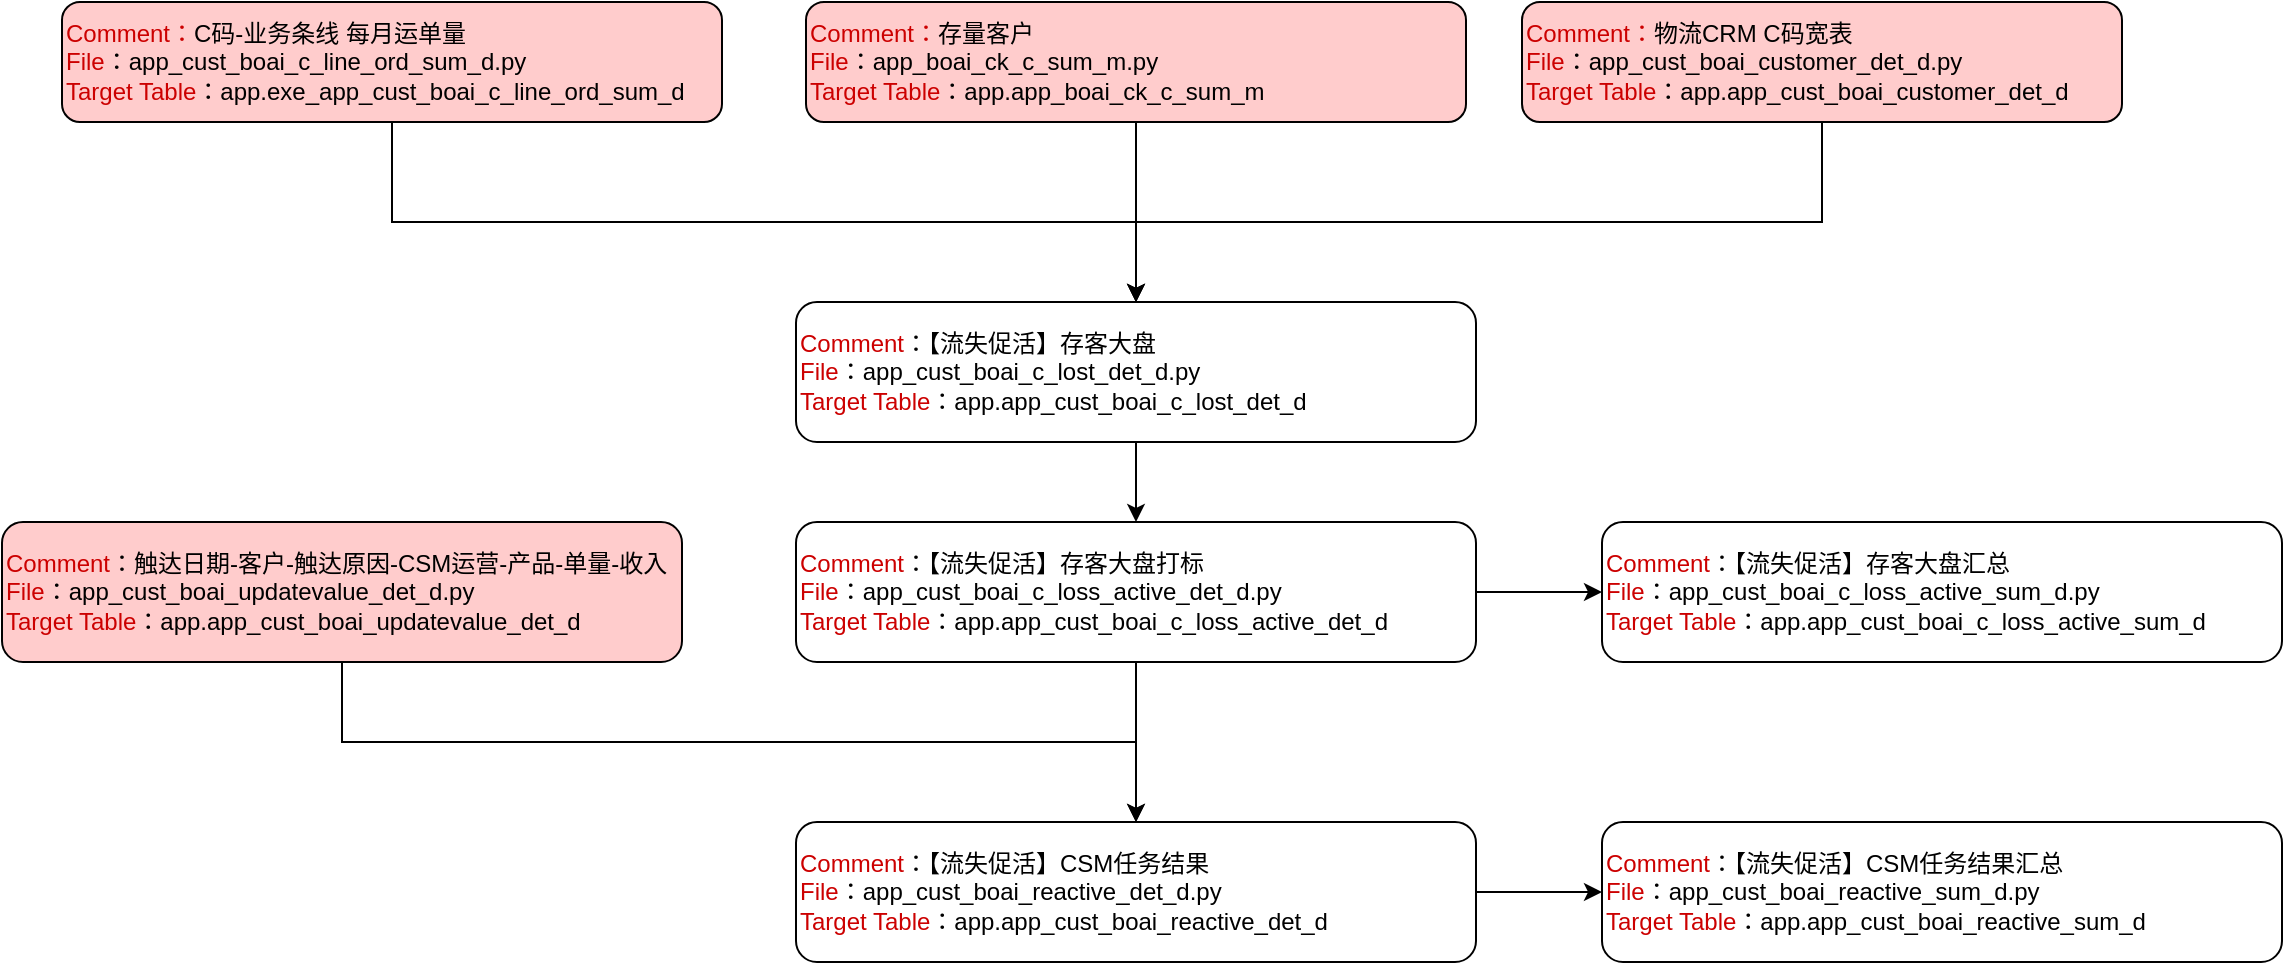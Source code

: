 <mxfile version="21.5.0" type="github">
  <diagram name="第 1 页" id="3Rbt06QkHkVihA7fCxBM">
    <mxGraphModel dx="1306" dy="812" grid="1" gridSize="10" guides="1" tooltips="1" connect="1" arrows="1" fold="1" page="1" pageScale="1" pageWidth="827" pageHeight="1169" math="0" shadow="0">
      <root>
        <mxCell id="0" />
        <mxCell id="1" parent="0" />
        <mxCell id="dyf-taAjT1x6mLzymwCE-6" style="edgeStyle=orthogonalEdgeStyle;rounded=0;orthogonalLoop=1;jettySize=auto;html=1;" edge="1" parent="1" source="SktDr5aVx_PeZ2Q3Nm7t-1" target="dyf-taAjT1x6mLzymwCE-3">
          <mxGeometry relative="1" as="geometry">
            <Array as="points">
              <mxPoint x="285" y="200" />
              <mxPoint x="657" y="200" />
            </Array>
          </mxGeometry>
        </mxCell>
        <mxCell id="SktDr5aVx_PeZ2Q3Nm7t-1" value="&lt;font color=&quot;#cc0000&quot;&gt;Comment：&lt;/font&gt;C码-业务条线 每月运单量&lt;font color=&quot;#cc0000&quot;&gt;&lt;br&gt;&lt;/font&gt;&lt;font color=&quot;#cc0000&quot;&gt;File&lt;/font&gt;：app_cust_boai_c_line_ord_sum_d&lt;span style=&quot;background-color: initial;&quot;&gt;.py&lt;/span&gt;&lt;br&gt;&lt;font color=&quot;#cc0000&quot;&gt;Target Table&lt;/font&gt;：app.exe_app_cust_boai_c_line_ord_sum_d" style="rounded=1;whiteSpace=wrap;html=1;align=left;fillColor=#FFCCCC;" parent="1" vertex="1">
          <mxGeometry x="120" y="90" width="330" height="60" as="geometry" />
        </mxCell>
        <mxCell id="dyf-taAjT1x6mLzymwCE-9" style="edgeStyle=orthogonalEdgeStyle;rounded=0;orthogonalLoop=1;jettySize=auto;html=1;entryX=0.5;entryY=0;entryDx=0;entryDy=0;" edge="1" parent="1" source="dyf-taAjT1x6mLzymwCE-1" target="dyf-taAjT1x6mLzymwCE-3">
          <mxGeometry relative="1" as="geometry" />
        </mxCell>
        <mxCell id="dyf-taAjT1x6mLzymwCE-1" value="&lt;font color=&quot;#cc0000&quot;&gt;Comment：&lt;/font&gt;存量客户&lt;font color=&quot;#cc0000&quot;&gt;&lt;br&gt;&lt;/font&gt;&lt;font color=&quot;#cc0000&quot;&gt;File&lt;/font&gt;：app_boai_ck_c_sum_m&lt;span style=&quot;background-color: initial;&quot;&gt;.py&lt;/span&gt;&lt;br&gt;&lt;font color=&quot;#cc0000&quot;&gt;Target Table&lt;/font&gt;：app.app_boai_ck_c_sum_m" style="rounded=1;whiteSpace=wrap;html=1;align=left;fillColor=#FFCCCC;" vertex="1" parent="1">
          <mxGeometry x="492" y="90" width="330" height="60" as="geometry" />
        </mxCell>
        <mxCell id="dyf-taAjT1x6mLzymwCE-8" style="edgeStyle=orthogonalEdgeStyle;rounded=0;orthogonalLoop=1;jettySize=auto;html=1;entryX=0.5;entryY=0;entryDx=0;entryDy=0;" edge="1" parent="1" source="dyf-taAjT1x6mLzymwCE-2" target="dyf-taAjT1x6mLzymwCE-3">
          <mxGeometry relative="1" as="geometry">
            <Array as="points">
              <mxPoint x="1000" y="200" />
              <mxPoint x="657" y="200" />
            </Array>
          </mxGeometry>
        </mxCell>
        <mxCell id="dyf-taAjT1x6mLzymwCE-2" value="&lt;font color=&quot;#cc0000&quot;&gt;Comment：&lt;/font&gt;物流CRM C码宽表&lt;span data-sl-origin-json=&quot;JTVCJTdCJTIyYmdDb2xvciUyMiUzQSUyMiUyM0ZGRTVDNyUyMiUyQyUyMnRleHQlMjIlM0ElMjIlRTUlQUUlQTIlRTYlOUQlQTUlRTQlQkIlQkIlRTUlOEElQTElRTUlQkElOTUlRTUlQjElODIlRTYlQTglQTElRTUlOUUlOEIlMjIlN0QlNUQ=&quot;&gt;&lt;/span&gt;&lt;font color=&quot;#cc0000&quot;&gt;&lt;br&gt;File&lt;/font&gt;：app_cust_boai_customer_det_d&lt;span style=&quot;background-color: initial;&quot;&gt;.py&lt;/span&gt;&lt;br&gt;&lt;font color=&quot;#cc0000&quot;&gt;Target Table&lt;/font&gt;：app.app_cust_boai_customer_det_d" style="rounded=1;whiteSpace=wrap;html=1;align=left;fillColor=#FFCCCC;" vertex="1" parent="1">
          <mxGeometry x="850" y="90" width="300" height="60" as="geometry" />
        </mxCell>
        <mxCell id="dyf-taAjT1x6mLzymwCE-11" style="edgeStyle=orthogonalEdgeStyle;rounded=0;orthogonalLoop=1;jettySize=auto;html=1;entryX=0.5;entryY=0;entryDx=0;entryDy=0;" edge="1" parent="1" source="dyf-taAjT1x6mLzymwCE-3" target="dyf-taAjT1x6mLzymwCE-10">
          <mxGeometry relative="1" as="geometry" />
        </mxCell>
        <mxCell id="dyf-taAjT1x6mLzymwCE-3" value="&lt;font color=&quot;#cc0000&quot;&gt;Comment&lt;/font&gt;：【流失促活】存客大盘&lt;br&gt;&lt;font color=&quot;#cc0000&quot;&gt;File&lt;/font&gt;：app_cust_boai_c_lost_det_d&lt;span style=&quot;background-color: initial;&quot;&gt;.py&lt;/span&gt;&lt;br&gt;&lt;font color=&quot;#cc0000&quot;&gt;Target Table&lt;/font&gt;：app.app_cust_boai_c_lost_det_d" style="rounded=1;whiteSpace=wrap;html=1;align=left;" vertex="1" parent="1">
          <mxGeometry x="487" y="240" width="340" height="70" as="geometry" />
        </mxCell>
        <mxCell id="dyf-taAjT1x6mLzymwCE-14" style="edgeStyle=orthogonalEdgeStyle;rounded=0;orthogonalLoop=1;jettySize=auto;html=1;entryX=0.5;entryY=0;entryDx=0;entryDy=0;" edge="1" parent="1" source="dyf-taAjT1x6mLzymwCE-10" target="dyf-taAjT1x6mLzymwCE-12">
          <mxGeometry relative="1" as="geometry" />
        </mxCell>
        <mxCell id="dyf-taAjT1x6mLzymwCE-19" style="edgeStyle=orthogonalEdgeStyle;rounded=0;orthogonalLoop=1;jettySize=auto;html=1;exitX=1;exitY=0.5;exitDx=0;exitDy=0;entryX=0;entryY=0.5;entryDx=0;entryDy=0;" edge="1" parent="1" source="dyf-taAjT1x6mLzymwCE-10" target="dyf-taAjT1x6mLzymwCE-18">
          <mxGeometry relative="1" as="geometry" />
        </mxCell>
        <mxCell id="dyf-taAjT1x6mLzymwCE-10" value="&lt;font color=&quot;#cc0000&quot;&gt;Comment&lt;/font&gt;：【流失促活】存客大盘打标&lt;br&gt;&lt;font color=&quot;#cc0000&quot;&gt;File&lt;/font&gt;：app_cust_boai_c_loss_active_det_d&lt;span style=&quot;background-color: initial;&quot;&gt;.py&lt;/span&gt;&lt;br&gt;&lt;font color=&quot;#cc0000&quot;&gt;Target Table&lt;/font&gt;：app.app_cust_boai_c_loss_active_det_d" style="rounded=1;whiteSpace=wrap;html=1;align=left;" vertex="1" parent="1">
          <mxGeometry x="487" y="350" width="340" height="70" as="geometry" />
        </mxCell>
        <mxCell id="dyf-taAjT1x6mLzymwCE-20" style="edgeStyle=orthogonalEdgeStyle;rounded=0;orthogonalLoop=1;jettySize=auto;html=1;" edge="1" parent="1" source="dyf-taAjT1x6mLzymwCE-12" target="dyf-taAjT1x6mLzymwCE-16">
          <mxGeometry relative="1" as="geometry" />
        </mxCell>
        <mxCell id="dyf-taAjT1x6mLzymwCE-12" value="&lt;font color=&quot;#cc0000&quot;&gt;Comment&lt;/font&gt;：【流失促活】CSM任务结果&lt;br&gt;&lt;font color=&quot;#cc0000&quot;&gt;File&lt;/font&gt;：app_cust_boai_reactive_det_d&lt;span style=&quot;background-color: initial;&quot;&gt;.py&lt;/span&gt;&lt;br&gt;&lt;font color=&quot;#cc0000&quot;&gt;Target Table&lt;/font&gt;：app.app_cust_boai_reactive_det_d" style="rounded=1;whiteSpace=wrap;html=1;align=left;" vertex="1" parent="1">
          <mxGeometry x="487" y="500" width="340" height="70" as="geometry" />
        </mxCell>
        <mxCell id="dyf-taAjT1x6mLzymwCE-15" style="edgeStyle=orthogonalEdgeStyle;rounded=0;orthogonalLoop=1;jettySize=auto;html=1;entryX=0.5;entryY=0;entryDx=0;entryDy=0;" edge="1" parent="1" source="dyf-taAjT1x6mLzymwCE-13" target="dyf-taAjT1x6mLzymwCE-12">
          <mxGeometry relative="1" as="geometry">
            <Array as="points">
              <mxPoint x="260" y="460" />
              <mxPoint x="657" y="460" />
            </Array>
          </mxGeometry>
        </mxCell>
        <mxCell id="dyf-taAjT1x6mLzymwCE-13" value="&lt;font color=&quot;#cc0000&quot;&gt;Comment&lt;/font&gt;：触达日期-客户-触达原因-CSM运营-产品-单量-收入&lt;br&gt;&lt;font color=&quot;#cc0000&quot;&gt;File&lt;/font&gt;：app_cust_boai_updatevalue_det_d&lt;span style=&quot;background-color: initial;&quot;&gt;.py&lt;/span&gt;&lt;br&gt;&lt;font color=&quot;#cc0000&quot;&gt;Target Table&lt;/font&gt;：app.app_cust_boai_updatevalue_det_d" style="rounded=1;whiteSpace=wrap;html=1;align=left;fillColor=#FFCCCC;" vertex="1" parent="1">
          <mxGeometry x="90" y="350" width="340" height="70" as="geometry" />
        </mxCell>
        <mxCell id="dyf-taAjT1x6mLzymwCE-16" value="&lt;font color=&quot;#cc0000&quot;&gt;Comment&lt;/font&gt;：【流失促活】CSM任务结果汇总&lt;br&gt;&lt;font color=&quot;#cc0000&quot;&gt;File&lt;/font&gt;：app_cust_boai_reactive_sum_d&lt;span style=&quot;background-color: initial;&quot;&gt;.py&lt;/span&gt;&lt;br&gt;&lt;font color=&quot;#cc0000&quot;&gt;Target Table&lt;/font&gt;：app.app_cust_boai_reactive_sum_d" style="rounded=1;whiteSpace=wrap;html=1;align=left;" vertex="1" parent="1">
          <mxGeometry x="890" y="500" width="340" height="70" as="geometry" />
        </mxCell>
        <mxCell id="dyf-taAjT1x6mLzymwCE-18" value="&lt;font color=&quot;#cc0000&quot;&gt;Comment&lt;/font&gt;：【流失促活】存客大盘汇总&lt;br&gt;&lt;font color=&quot;#cc0000&quot;&gt;File&lt;/font&gt;：app_cust_boai_c_loss_active_sum_d&lt;span style=&quot;background-color: initial;&quot;&gt;.py&lt;/span&gt;&lt;br&gt;&lt;font color=&quot;#cc0000&quot;&gt;Target Table&lt;/font&gt;：app.app_cust_boai_c_loss_active_sum_d" style="rounded=1;whiteSpace=wrap;html=1;align=left;" vertex="1" parent="1">
          <mxGeometry x="890" y="350" width="340" height="70" as="geometry" />
        </mxCell>
      </root>
    </mxGraphModel>
  </diagram>
</mxfile>
